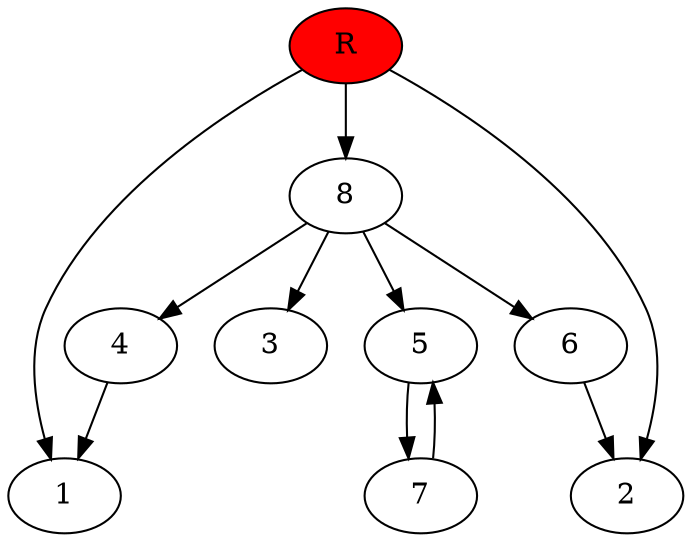 digraph prb38187 {
	1
	2
	3
	4
	5
	6
	7
	8
	R [fillcolor="#ff0000" style=filled]
	4 -> 1
	5 -> 7
	6 -> 2
	7 -> 5
	8 -> 3
	8 -> 4
	8 -> 5
	8 -> 6
	R -> 1
	R -> 2
	R -> 8
}
